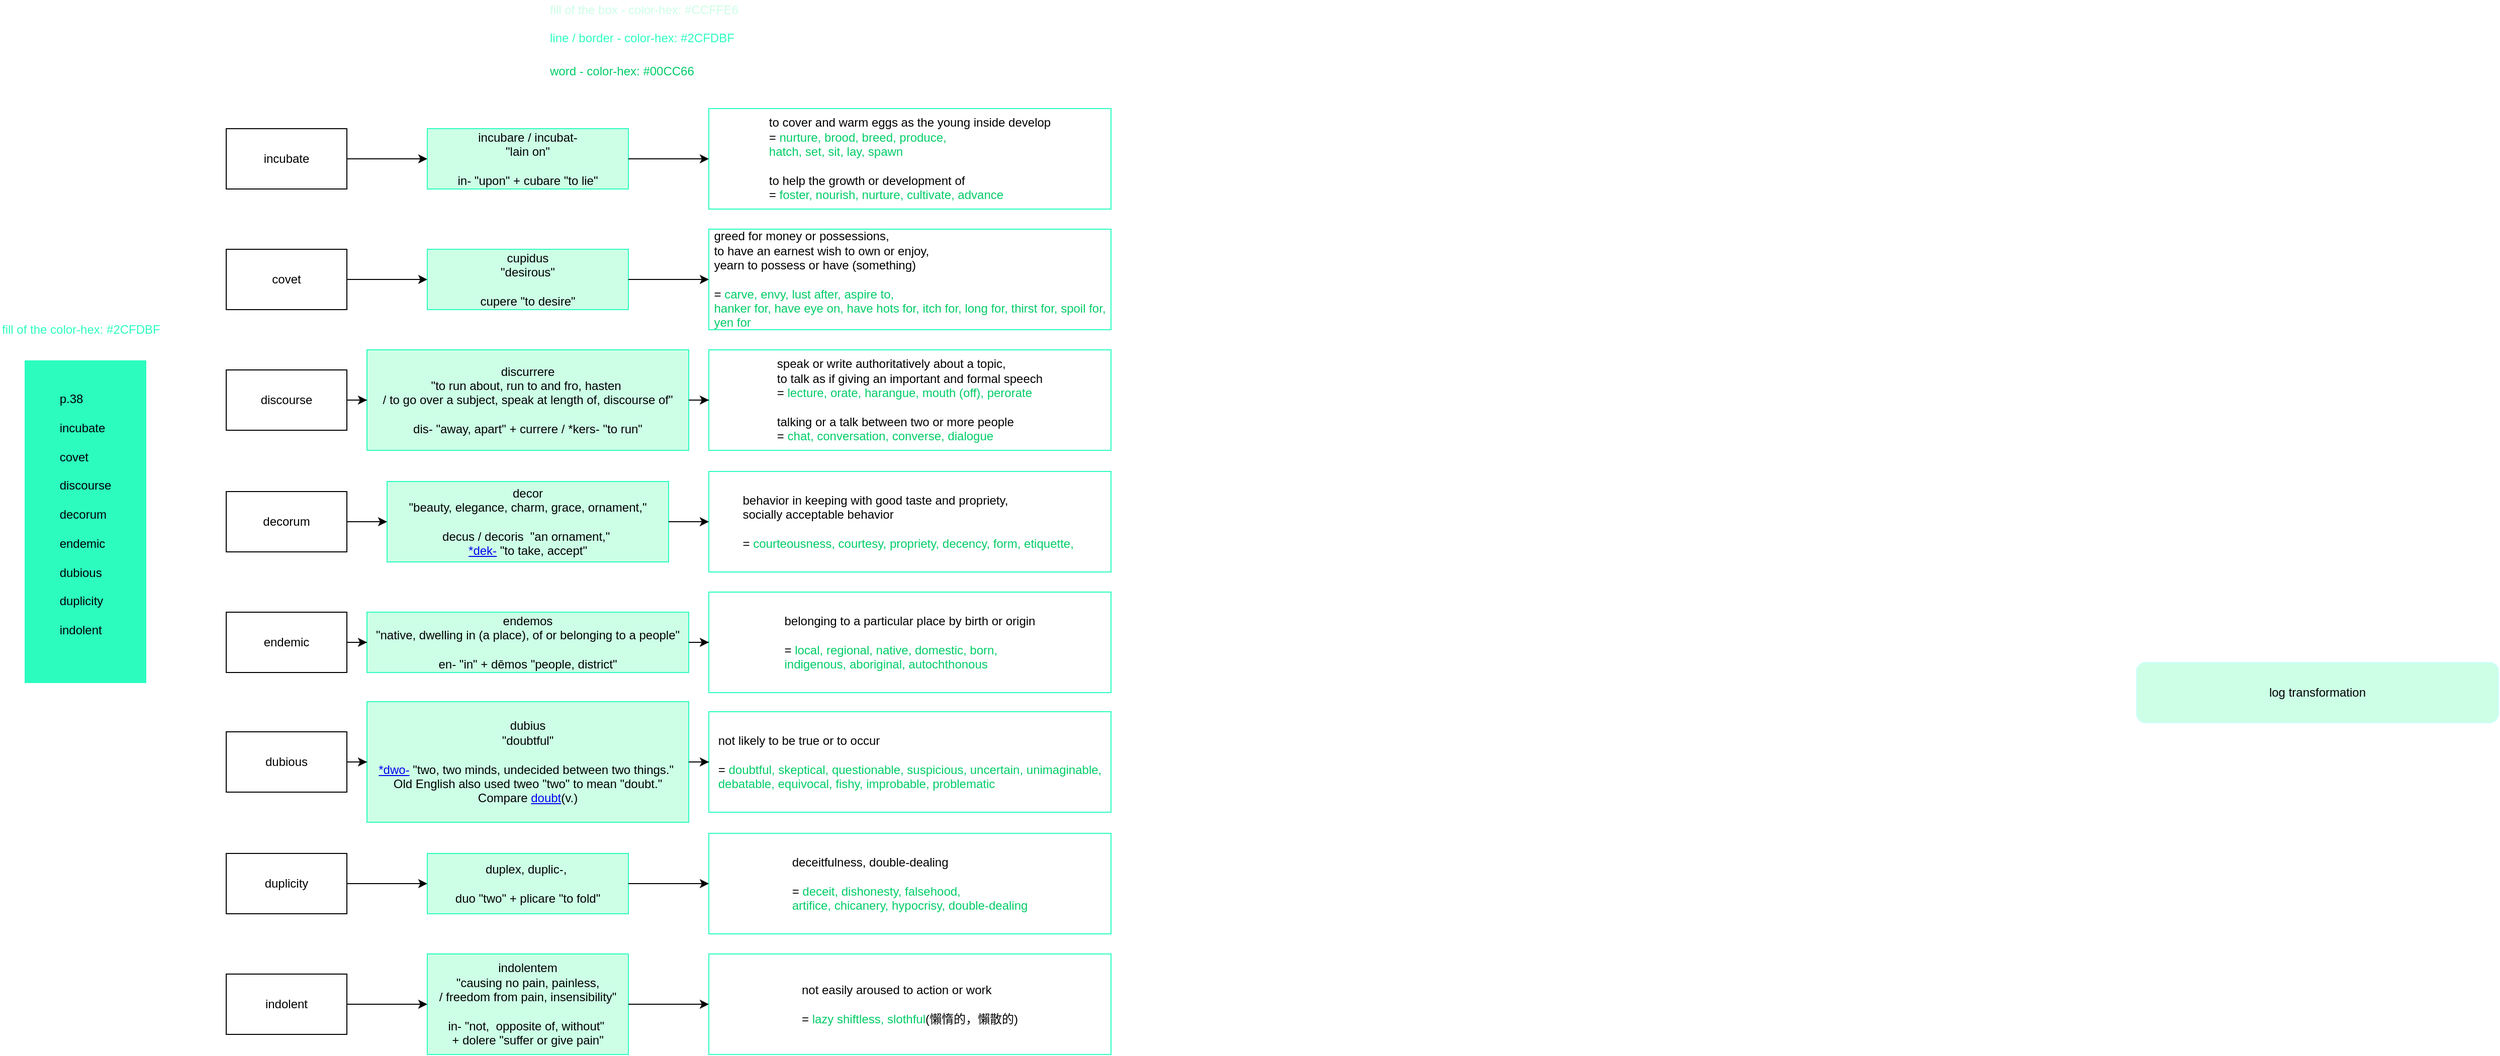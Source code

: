 <mxGraphModel dx="2672" dy="1750" grid="1" gridSize="10" guides="1" tooltips="1" connect="1" arrows="1" fold="1" page="1" pageScale="1" pageWidth="827" pageHeight="1169" background="#ffffff"><root><mxCell id="0"/><mxCell id="1" parent="0"/><mxCell id="7" value="&lt;div style=&quot;text-align: left&quot;&gt;&lt;span style=&quot;letter-spacing: 0px&quot;&gt;p.38&lt;/span&gt;&lt;/div&gt;&lt;div style=&quot;text-align: left&quot;&gt;&lt;span style=&quot;letter-spacing: 0px&quot;&gt;&lt;br&gt;&lt;/span&gt;&lt;/div&gt;&lt;div style=&quot;text-align: left&quot;&gt;&lt;span style=&quot;letter-spacing: 0px&quot;&gt;incubate&lt;/span&gt;&lt;/div&gt;&lt;div style=&quot;text-align: left&quot;&gt;&lt;span style=&quot;letter-spacing: 0px&quot;&gt;&lt;br&gt;&lt;/span&gt;&lt;/div&gt;&lt;div style=&quot;text-align: left&quot;&gt;&lt;span style=&quot;letter-spacing: 0px&quot;&gt;covet&lt;/span&gt;&lt;/div&gt;&lt;div style=&quot;text-align: left&quot;&gt;&lt;span style=&quot;letter-spacing: 0px&quot;&gt;&lt;br&gt;&lt;/span&gt;&lt;/div&gt;&lt;div style=&quot;text-align: left&quot;&gt;&lt;span style=&quot;letter-spacing: 0px&quot;&gt;discourse&lt;/span&gt;&lt;/div&gt;&lt;div style=&quot;text-align: left&quot;&gt;&lt;span style=&quot;letter-spacing: 0px&quot;&gt;&lt;br&gt;&lt;/span&gt;&lt;/div&gt;&lt;div style=&quot;text-align: left&quot;&gt;&lt;span style=&quot;letter-spacing: 0px&quot;&gt;decorum&lt;/span&gt;&lt;/div&gt;&lt;div style=&quot;text-align: left&quot;&gt;&lt;span style=&quot;letter-spacing: 0px&quot;&gt;&lt;br&gt;&lt;/span&gt;&lt;/div&gt;&lt;div style=&quot;text-align: left&quot;&gt;&lt;span style=&quot;letter-spacing: 0px&quot;&gt;endemic&lt;/span&gt;&lt;/div&gt;&lt;div style=&quot;text-align: left&quot;&gt;&lt;span style=&quot;letter-spacing: 0px&quot;&gt;&lt;br&gt;&lt;/span&gt;&lt;/div&gt;&lt;div style=&quot;text-align: left&quot;&gt;&lt;span style=&quot;letter-spacing: 0px&quot;&gt;dubious&lt;/span&gt;&lt;/div&gt;&lt;div style=&quot;text-align: left&quot;&gt;&lt;span style=&quot;letter-spacing: 0px&quot;&gt;&lt;br&gt;&lt;/span&gt;&lt;/div&gt;&lt;div style=&quot;text-align: left&quot;&gt;&lt;span style=&quot;letter-spacing: 0px&quot;&gt;duplicity&lt;/span&gt;&lt;/div&gt;&lt;div style=&quot;text-align: left&quot;&gt;&lt;span style=&quot;letter-spacing: 0px&quot;&gt;&lt;br&gt;&lt;/span&gt;&lt;/div&gt;&lt;div style=&quot;text-align: left&quot;&gt;&lt;span style=&quot;letter-spacing: 0px&quot;&gt;indolent&lt;/span&gt;&lt;/div&gt;&lt;div style=&quot;text-align: left&quot;&gt;&lt;br&gt;&lt;/div&gt;" style="rounded=0;whiteSpace=wrap;html=1;fillColor=#2cfdbf;strokeColor=#2CFDBF;" parent="1" vertex="1"><mxGeometry x="-80" y="400" width="120" height="320" as="geometry"/></mxCell><mxCell id="10" value="log transformation" style="rounded=1;whiteSpace=wrap;html=1;fillColor=#CCFFE6;strokeColor=#CCFFFF;" parent="1" vertex="1"><mxGeometry x="2020" y="700" width="360" height="60" as="geometry"/></mxCell><mxCell id="14" value="" style="group" parent="1" vertex="1" connectable="0"><mxGeometry x="120" y="149" width="880" height="100" as="geometry"/></mxCell><mxCell id="2" value="incubate" style="rounded=0;whiteSpace=wrap;html=1;" parent="14" vertex="1"><mxGeometry y="20" width="120" height="60" as="geometry"/></mxCell><mxCell id="3" value="incubare / incubat-&lt;div&gt;&quot;lain on&quot;&lt;/div&gt;&lt;div&gt;&lt;br&gt;&lt;/div&gt;&lt;div&gt;in- &quot;upon&quot; + cubare &quot;to lie&quot;&lt;/div&gt;" style="rounded=0;whiteSpace=wrap;html=1;strokeColor=#2CFDBF;fillColor=#CCFFE6;" parent="14" vertex="1"><mxGeometry x="200" y="20" width="200" height="60" as="geometry"/></mxCell><mxCell id="4" value="" style="edgeStyle=orthogonalEdgeStyle;rounded=0;html=1;jettySize=auto;orthogonalLoop=1;" parent="14" source="2" target="3" edge="1"><mxGeometry relative="1" as="geometry"/></mxCell><mxCell id="5" value="&lt;div style=&quot;text-align: left&quot;&gt;to cover and warm eggs as the young inside develop&lt;/div&gt;&lt;div style=&quot;text-align: left&quot;&gt;= &lt;font color=&quot;#00cc66&quot;&gt;nurture, brood, breed, produce,&lt;/font&gt;&lt;/div&gt;&lt;div style=&quot;text-align: left&quot;&gt;&lt;font color=&quot;#00cc66&quot;&gt;hatch, set, sit, lay, spawn&lt;/font&gt;&lt;/div&gt;&lt;div style=&quot;text-align: left&quot;&gt;&lt;font color=&quot;#00cc66&quot;&gt;&lt;br&gt;&lt;/font&gt;&lt;/div&gt;&lt;div style=&quot;text-align: left&quot;&gt;&lt;div&gt;to help the growth or development of&lt;/div&gt;&lt;div&gt;=&amp;nbsp;&lt;font color=&quot;#00cc66&quot;&gt;foster, nourish, nurture, cultivate, advance&lt;/font&gt;&lt;/div&gt;&lt;/div&gt;" style="rounded=0;whiteSpace=wrap;html=1;strokeColor=#2CFDBF;" parent="14" vertex="1"><mxGeometry x="480" width="400" height="100" as="geometry"/></mxCell><mxCell id="6" value="" style="edgeStyle=orthogonalEdgeStyle;rounded=0;html=1;jettySize=auto;orthogonalLoop=1;" parent="14" source="3" target="5" edge="1"><mxGeometry relative="1" as="geometry"/></mxCell><mxCell id="15" value="" style="group" parent="1" vertex="1" connectable="0"><mxGeometry x="120" y="269" width="880" height="100" as="geometry"/></mxCell><mxCell id="16" value="covet" style="rounded=0;whiteSpace=wrap;html=1;" parent="15" vertex="1"><mxGeometry y="20" width="120" height="60" as="geometry"/></mxCell><mxCell id="17" value="cupidus&lt;div&gt;&quot;desirous&quot;&lt;/div&gt;&lt;div&gt;&lt;br&gt;&lt;/div&gt;&lt;div&gt;cupere &quot;to desire&quot;&lt;/div&gt;" style="rounded=0;whiteSpace=wrap;html=1;strokeColor=#2CFDBF;fillColor=#CCFFE6;" parent="15" vertex="1"><mxGeometry x="200" y="20" width="200" height="60" as="geometry"/></mxCell><mxCell id="18" value="" style="edgeStyle=orthogonalEdgeStyle;rounded=0;html=1;jettySize=auto;orthogonalLoop=1;" parent="15" source="16" target="17" edge="1"><mxGeometry relative="1" as="geometry"/></mxCell><mxCell id="19" value="&lt;div style=&quot;text-align: left&quot;&gt;&lt;div&gt;greed for money or possessions,&lt;/div&gt;&lt;div&gt;to have an earnest wish to own or enjoy,&lt;/div&gt;&lt;div&gt;&lt;span&gt;&lt;span&gt;yearn&amp;nbsp;&lt;/span&gt;&lt;span&gt;to&amp;nbsp;&lt;/span&gt;&lt;span&gt;possess&amp;nbsp;&lt;/span&gt;&lt;span&gt;or&amp;nbsp;&lt;/span&gt;&lt;span&gt;have&amp;nbsp;&lt;/span&gt;(&lt;span&gt;something&lt;/span&gt;)&lt;/span&gt;&lt;br&gt;&lt;/div&gt;&lt;div&gt;&lt;br&gt;&lt;/div&gt;&lt;div&gt;=&amp;nbsp;&lt;font color=&quot;#00cc66&quot;&gt;carve, envy, lust after, aspire to,&amp;nbsp;&lt;/font&gt;&lt;/div&gt;&lt;div&gt;&lt;font color=&quot;#00cc66&quot;&gt;hanker for, have eye on, have hots for, itch for, long for, thirst for, spoil for,&lt;/font&gt;&lt;/div&gt;&lt;div&gt;&lt;font color=&quot;#00cc66&quot;&gt;yen for&lt;/font&gt;&lt;/div&gt;&lt;/div&gt;" style="rounded=0;whiteSpace=wrap;html=1;strokeColor=#2CFDBF;" parent="15" vertex="1"><mxGeometry x="480" width="400" height="100" as="geometry"/></mxCell><mxCell id="20" value="" style="edgeStyle=orthogonalEdgeStyle;rounded=0;html=1;jettySize=auto;orthogonalLoop=1;" parent="15" source="17" target="19" edge="1"><mxGeometry relative="1" as="geometry"/></mxCell><mxCell id="21" value="" style="group" parent="1" vertex="1" connectable="0"><mxGeometry x="120" y="389" width="880" height="100" as="geometry"/></mxCell><mxCell id="22" value="discourse" style="rounded=0;whiteSpace=wrap;html=1;" parent="21" vertex="1"><mxGeometry y="20" width="120" height="60" as="geometry"/></mxCell><mxCell id="23" value="discurrere&lt;div&gt;&quot;&lt;span&gt;to run about, run to and fro, hasten&amp;nbsp;&lt;/span&gt;&lt;/div&gt;&lt;div&gt;&lt;span&gt;/&amp;nbsp;&lt;/span&gt;&lt;span style=&quot;letter-spacing: 0px&quot;&gt;to go over a subject, speak at length of, discourse of&lt;/span&gt;&lt;span style=&quot;letter-spacing: 0px&quot;&gt;&quot;&lt;/span&gt;&lt;/div&gt;&lt;div&gt;&lt;br&gt;&lt;/div&gt;&lt;div&gt;dis- &quot;away, apart&quot; + currere / *kers- &quot;to run&quot;&lt;/div&gt;" style="rounded=0;whiteSpace=wrap;html=1;strokeColor=#2CFDBF;fillColor=#CCFFE6;" parent="21" vertex="1"><mxGeometry x="140" width="320" height="100" as="geometry"/></mxCell><mxCell id="24" value="" style="edgeStyle=orthogonalEdgeStyle;rounded=0;html=1;jettySize=auto;orthogonalLoop=1;" parent="21" source="22" target="23" edge="1"><mxGeometry relative="1" as="geometry"/></mxCell><mxCell id="25" value="&lt;div style=&quot;text-align: left&quot;&gt;&lt;div&gt;speak or write authoritatively about a topic,&lt;/div&gt;&lt;div&gt;to talk as if giving an important and formal speech&lt;/div&gt;&lt;div&gt;=&amp;nbsp;&lt;font color=&quot;#00cc66&quot;&gt;lecture, orate, harangue, mouth (off),&amp;nbsp;&lt;/font&gt;&lt;span style=&quot;color: rgb(0 , 204 , 102) ; letter-spacing: 0px&quot;&gt;perorate&lt;/span&gt;&lt;/div&gt;&lt;div&gt;&lt;br&gt;&lt;/div&gt;&lt;div&gt;&lt;div&gt;talking or a talk between two or more people&lt;/div&gt;&lt;div&gt;= &lt;font color=&quot;#00cc66&quot;&gt;chat, conversation, converse, dialogue&lt;/font&gt;&lt;/div&gt;&lt;/div&gt;&lt;/div&gt;" style="rounded=0;whiteSpace=wrap;html=1;strokeColor=#2CFDBF;" parent="21" vertex="1"><mxGeometry x="480" width="400" height="100" as="geometry"/></mxCell><mxCell id="26" value="" style="edgeStyle=orthogonalEdgeStyle;rounded=0;html=1;jettySize=auto;orthogonalLoop=1;" parent="21" source="23" target="25" edge="1"><mxGeometry relative="1" as="geometry"/></mxCell><mxCell id="27" value="" style="group" parent="1" vertex="1" connectable="0"><mxGeometry x="120" y="510" width="880" height="100" as="geometry"/></mxCell><mxCell id="28" value="decorum" style="rounded=0;whiteSpace=wrap;html=1;" parent="27" vertex="1"><mxGeometry y="20" width="120" height="60" as="geometry"/></mxCell><mxCell id="29" value="&lt;span&gt;decor&lt;/span&gt;&lt;div&gt;&lt;span&gt;&quot;beauty, elegance, charm, grace, ornament,&quot;&lt;/span&gt;&lt;/div&gt;&lt;div&gt;&lt;span&gt;&lt;br&gt;&lt;/span&gt;&lt;/div&gt;&lt;div&gt;&lt;span&gt;decus /&amp;nbsp;&lt;/span&gt;&lt;span&gt;decoris&lt;/span&gt;&lt;span&gt;&amp;nbsp;&amp;nbsp;&lt;/span&gt;&lt;span style=&quot;letter-spacing: 0px&quot;&gt;&quot;an ornament,&quot;&amp;nbsp;&lt;/span&gt;&lt;/div&gt;&lt;div&gt;&lt;a href=&quot;https://www.etymonline.com/word/*dek-?ref=etymonline_crossreference&quot; title=&quot;Etymology, meaning and definition of *dek- &quot;&gt;*dek-&lt;/a&gt;&amp;nbsp;&lt;span&gt;&quot;to take, accept&quot;&lt;/span&gt;&lt;span&gt;&lt;br&gt;&lt;/span&gt;&lt;/div&gt;" style="rounded=0;whiteSpace=wrap;html=1;strokeColor=#2CFDBF;fillColor=#CCFFE6;" parent="27" vertex="1"><mxGeometry x="160" y="10" width="280" height="80" as="geometry"/></mxCell><mxCell id="30" value="" style="edgeStyle=orthogonalEdgeStyle;rounded=0;html=1;jettySize=auto;orthogonalLoop=1;" parent="27" source="28" target="29" edge="1"><mxGeometry relative="1" as="geometry"/></mxCell><mxCell id="31" value="&lt;div style=&quot;text-align: left&quot;&gt;&lt;div&gt;behavior in keeping with good taste and propriety,&lt;/div&gt;&lt;div&gt;socially acceptable behavior&lt;/div&gt;&lt;div&gt;&lt;br&gt;&lt;/div&gt;&lt;div&gt;=&amp;nbsp;&lt;font color=&quot;#00cc66&quot;&gt;courteousness, courtesy, propriety, decency, form, etiquette,&amp;nbsp;&lt;/font&gt;&lt;/div&gt;&lt;/div&gt;" style="rounded=0;whiteSpace=wrap;html=1;strokeColor=#2CFDBF;" parent="27" vertex="1"><mxGeometry x="480" width="400" height="100" as="geometry"/></mxCell><mxCell id="32" value="" style="edgeStyle=orthogonalEdgeStyle;rounded=0;html=1;jettySize=auto;orthogonalLoop=1;" parent="27" source="29" target="31" edge="1"><mxGeometry relative="1" as="geometry"/></mxCell><mxCell id="33" value="" style="group" parent="1" vertex="1" connectable="0"><mxGeometry x="120" y="630" width="880" height="100" as="geometry"/></mxCell><mxCell id="34" value="endemic" style="rounded=0;whiteSpace=wrap;html=1;" parent="33" vertex="1"><mxGeometry y="20" width="120" height="60" as="geometry"/></mxCell><mxCell id="35" value="&lt;div&gt;&lt;span&gt;endemos&lt;/span&gt;&lt;/div&gt;&lt;div&gt;&lt;span&gt;&quot;native, dwelling in (a place), of or belonging to a people&quot;&lt;/span&gt;&lt;span&gt;&lt;br&gt;&lt;/span&gt;&lt;/div&gt;&lt;span&gt;&lt;div&gt;&lt;br&gt;&lt;/div&gt;&lt;/span&gt;&lt;div&gt;&lt;span&gt;en- &quot;in&quot; + dēmos &quot;&lt;/span&gt;&lt;span&gt;&lt;span&gt;people, district&quot;&lt;/span&gt;&lt;/span&gt;&lt;/div&gt;" style="rounded=0;whiteSpace=wrap;html=1;strokeColor=#2CFDBF;fillColor=#CCFFE6;" parent="33" vertex="1"><mxGeometry x="140" y="20" width="320" height="60" as="geometry"/></mxCell><mxCell id="36" value="" style="edgeStyle=orthogonalEdgeStyle;rounded=0;html=1;jettySize=auto;orthogonalLoop=1;" parent="33" source="34" target="35" edge="1"><mxGeometry relative="1" as="geometry"/></mxCell><mxCell id="37" value="&lt;div style=&quot;text-align: left&quot;&gt;&lt;div&gt;&lt;span&gt;belonging to a particular place by birth or origin&lt;/span&gt;&lt;/div&gt;&lt;div&gt;&lt;span&gt;&lt;br&gt;&lt;/span&gt;&lt;/div&gt;&lt;div&gt;=&amp;nbsp;&lt;font color=&quot;#00cc66&quot;&gt;local, regional, native, domestic, born,&amp;nbsp;&lt;/font&gt;&lt;/div&gt;&lt;div&gt;&lt;font color=&quot;#00cc66&quot;&gt;indigenous,&amp;nbsp;&lt;/font&gt;&lt;span style=&quot;color: rgb(0 , 204 , 102) ; letter-spacing: 0px&quot;&gt;aboriginal, autochthonous&lt;/span&gt;&lt;/div&gt;&lt;/div&gt;" style="rounded=0;whiteSpace=wrap;html=1;strokeColor=#2CFDBF;" parent="33" vertex="1"><mxGeometry x="480" width="400" height="100" as="geometry"/></mxCell><mxCell id="38" value="" style="edgeStyle=orthogonalEdgeStyle;rounded=0;html=1;jettySize=auto;orthogonalLoop=1;" parent="33" source="35" target="37" edge="1"><mxGeometry relative="1" as="geometry"/></mxCell><mxCell id="39" value="" style="group" parent="1" vertex="1" connectable="0"><mxGeometry x="120" y="749" width="880" height="110" as="geometry"/></mxCell><mxCell id="40" value="dubious" style="rounded=0;whiteSpace=wrap;html=1;" parent="39" vertex="1"><mxGeometry y="20" width="120" height="60" as="geometry"/></mxCell><mxCell id="41" value="dubius&lt;div&gt;&quot;doubtful&quot;&lt;/div&gt;&lt;div&gt;&lt;br&gt;&lt;/div&gt;&lt;div&gt;&lt;a href=&quot;https://www.etymonline.com/word/*dwo-?ref=etymonline_crossreference&quot; title=&quot;Etymology, meaning and definition of *dwo- &quot;&gt;*dwo-&lt;/a&gt;&amp;nbsp;&lt;span&gt;&quot;two,&amp;nbsp;&lt;/span&gt;&lt;span style=&quot;letter-spacing: 0px&quot;&gt;two minds, undecided between two things.&quot;&amp;nbsp;&lt;/span&gt;&lt;/div&gt;&lt;div&gt;&lt;span&gt;Old English also used&amp;nbsp;&lt;/span&gt;&lt;span&gt;tweo&amp;nbsp;&lt;/span&gt;&lt;span&gt;&quot;two&quot; to mean &quot;doubt.&quot; Compare&amp;nbsp;&lt;/span&gt;&lt;a href=&quot;https://www.etymonline.com/word/doubt?ref=etymonline_crossreference#etymonline_v_13974&quot; title=&quot;Etymology, meaning and definition of doubt &quot;&gt;doubt&lt;/a&gt;&lt;span&gt;(v.)&lt;/span&gt;&lt;br&gt;&lt;/div&gt;" style="rounded=0;whiteSpace=wrap;html=1;strokeColor=#2CFDBF;fillColor=#CCFFE6;" parent="39" vertex="1"><mxGeometry x="140" y="-10" width="320" height="120" as="geometry"/></mxCell><mxCell id="42" value="" style="edgeStyle=orthogonalEdgeStyle;rounded=0;html=1;jettySize=auto;orthogonalLoop=1;" parent="39" source="40" target="41" edge="1"><mxGeometry relative="1" as="geometry"/></mxCell><mxCell id="43" value="&lt;div style=&quot;text-align: left&quot;&gt;&lt;div&gt;not likely to be true or to occur&lt;/div&gt;&lt;div&gt;&lt;br&gt;&lt;/div&gt;&lt;div&gt;=&amp;nbsp;&lt;font color=&quot;#00cc66&quot;&gt;doubtful, skeptical, questionable, suspicious, uncertain, unimaginable,&lt;/font&gt;&lt;/div&gt;&lt;div&gt;&lt;font color=&quot;#00cc66&quot;&gt;debatable, equivocal, fishy, improbable, problematic&lt;/font&gt;&lt;/div&gt;&lt;/div&gt;" style="rounded=0;whiteSpace=wrap;html=1;strokeColor=#2CFDBF;" parent="39" vertex="1"><mxGeometry x="480" width="400" height="100" as="geometry"/></mxCell><mxCell id="44" value="" style="edgeStyle=orthogonalEdgeStyle;rounded=0;html=1;jettySize=auto;orthogonalLoop=1;" parent="39" source="41" target="43" edge="1"><mxGeometry relative="1" as="geometry"/></mxCell><mxCell id="45" value="" style="group" parent="1" vertex="1" connectable="0"><mxGeometry x="120" y="870" width="880" height="100" as="geometry"/></mxCell><mxCell id="46" value="duplicity" style="rounded=0;whiteSpace=wrap;html=1;" parent="45" vertex="1"><mxGeometry y="20" width="120" height="60" as="geometry"/></mxCell><mxCell id="47" value="&lt;span&gt;&lt;span&gt;duplex&lt;/span&gt;, duplic-&lt;/span&gt;&lt;span&gt;,&amp;nbsp;&lt;/span&gt;&lt;div&gt;&lt;span&gt;&lt;br&gt;&lt;/span&gt;&lt;/div&gt;&lt;div&gt;&lt;span&gt;duo &quot;&lt;/span&gt;&lt;span&gt;two&quot;&amp;nbsp;&lt;/span&gt;&lt;span&gt;+&amp;nbsp;&lt;/span&gt;&lt;span&gt;plicare &quot;&lt;/span&gt;&lt;span&gt;to fold&quot;&lt;/span&gt;&lt;/div&gt;" style="rounded=0;whiteSpace=wrap;html=1;strokeColor=#2CFDBF;fillColor=#CCFFE6;" parent="45" vertex="1"><mxGeometry x="200" y="20" width="200" height="60" as="geometry"/></mxCell><mxCell id="48" value="" style="edgeStyle=orthogonalEdgeStyle;rounded=0;html=1;jettySize=auto;orthogonalLoop=1;" parent="45" source="46" target="47" edge="1"><mxGeometry relative="1" as="geometry"/></mxCell><mxCell id="49" value="&lt;div style=&quot;text-align: left&quot;&gt;&lt;div&gt;deceitfulness, double-dealing&lt;/div&gt;&lt;div&gt;&lt;br&gt;&lt;/div&gt;&lt;div&gt;=&amp;nbsp;&lt;font color=&quot;#00cc66&quot;&gt;deceit, dishonesty, falsehood,&lt;/font&gt;&lt;/div&gt;&lt;div&gt;&lt;font color=&quot;#00cc66&quot;&gt;artifice, chicanery, hypocrisy, double-dealing&lt;/font&gt;&lt;/div&gt;&lt;/div&gt;" style="rounded=0;whiteSpace=wrap;html=1;strokeColor=#2CFDBF;" parent="45" vertex="1"><mxGeometry x="480" width="400" height="100" as="geometry"/></mxCell><mxCell id="50" value="" style="edgeStyle=orthogonalEdgeStyle;rounded=0;html=1;jettySize=auto;orthogonalLoop=1;" parent="45" source="47" target="49" edge="1"><mxGeometry relative="1" as="geometry"/></mxCell><mxCell id="51" value="" style="group" parent="1" vertex="1" connectable="0"><mxGeometry x="120" y="990" width="880" height="100" as="geometry"/></mxCell><mxCell id="52" value="indolent" style="rounded=0;whiteSpace=wrap;html=1;" parent="51" vertex="1"><mxGeometry y="20" width="120" height="60" as="geometry"/></mxCell><mxCell id="53" value="&lt;div&gt;&lt;span&gt;indolentem&lt;/span&gt;&lt;span&gt;&lt;br&gt;&lt;/span&gt;&lt;/div&gt;&lt;div&gt;&lt;span&gt;&quot;&lt;/span&gt;&lt;span&gt;causing no pain, painless,&lt;/span&gt;&lt;/div&gt;&lt;div&gt;&lt;span&gt;/ freedom from pain, insensibility&quot;&lt;/span&gt;&lt;br&gt;&lt;/div&gt;&lt;div&gt;&lt;br&gt;&lt;/div&gt;in- &quot;not,&amp;nbsp; opposite of, without&quot;&amp;nbsp;&lt;div&gt;+ dolere &quot;suffer or give pain&quot;&lt;/div&gt;" style="rounded=0;whiteSpace=wrap;html=1;strokeColor=#2CFDBF;fillColor=#CCFFE6;" parent="51" vertex="1"><mxGeometry x="200" width="200" height="100" as="geometry"/></mxCell><mxCell id="54" value="" style="edgeStyle=orthogonalEdgeStyle;rounded=0;html=1;jettySize=auto;orthogonalLoop=1;" parent="51" source="52" target="53" edge="1"><mxGeometry relative="1" as="geometry"/></mxCell><mxCell id="55" value="&lt;div style=&quot;text-align: left&quot;&gt;&lt;div&gt;not easily aroused to action or work&lt;/div&gt;&lt;div&gt;&lt;br&gt;&lt;/div&gt;&lt;div&gt;=&amp;nbsp;&lt;font color=&quot;#00cc66&quot;&gt;lazy shiftless, slothful&lt;/font&gt;&lt;span&gt;(懶惰的，懶散的&lt;/span&gt;&lt;span&gt;)&lt;/span&gt;&lt;/div&gt;&lt;/div&gt;" style="rounded=0;whiteSpace=wrap;html=1;strokeColor=#2CFDBF;" parent="51" vertex="1"><mxGeometry x="480" width="400" height="100" as="geometry"/></mxCell><mxCell id="56" value="" style="edgeStyle=orthogonalEdgeStyle;rounded=0;html=1;jettySize=auto;orthogonalLoop=1;" parent="51" source="53" target="55" edge="1"><mxGeometry relative="1" as="geometry"/></mxCell><mxCell id="57" value="&lt;font color=&quot;#00cc66&quot;&gt;word - color-hex: #00CC66&lt;/font&gt;" style="text;html=1;resizable=0;points=[];autosize=1;align=left;verticalAlign=top;spacingTop=-4;" parent="1" vertex="1"><mxGeometry x="440" y="102" width="160" height="20" as="geometry"/></mxCell><mxCell id="58" value="&lt;font color=&quot;#2cfdbf&quot;&gt;line / border - color-hex: #2CFDBF&lt;/font&gt;" style="text;html=1;resizable=0;points=[];autosize=1;align=left;verticalAlign=top;spacingTop=-4;" parent="1" vertex="1"><mxGeometry x="440" y="69" width="200" height="20" as="geometry"/></mxCell><mxCell id="59" value="&lt;font color=&quot;#ccffe6&quot;&gt;fill of the box - color-hex: #CCFFE6&lt;/font&gt;" style="text;html=1;resizable=0;points=[];autosize=1;align=left;verticalAlign=top;spacingTop=-4;" parent="1" vertex="1"><mxGeometry x="440" y="41" width="200" height="20" as="geometry"/></mxCell><mxCell id="60" value="&lt;font color=&quot;#2cfdbf&quot;&gt;fill of the color-hex: #2CFDBF&lt;/font&gt;" style="text;html=1;resizable=0;points=[];autosize=1;align=left;verticalAlign=top;spacingTop=-4;" parent="1" vertex="1"><mxGeometry x="-105" y="359" width="170" height="20" as="geometry"/></mxCell></root></mxGraphModel>